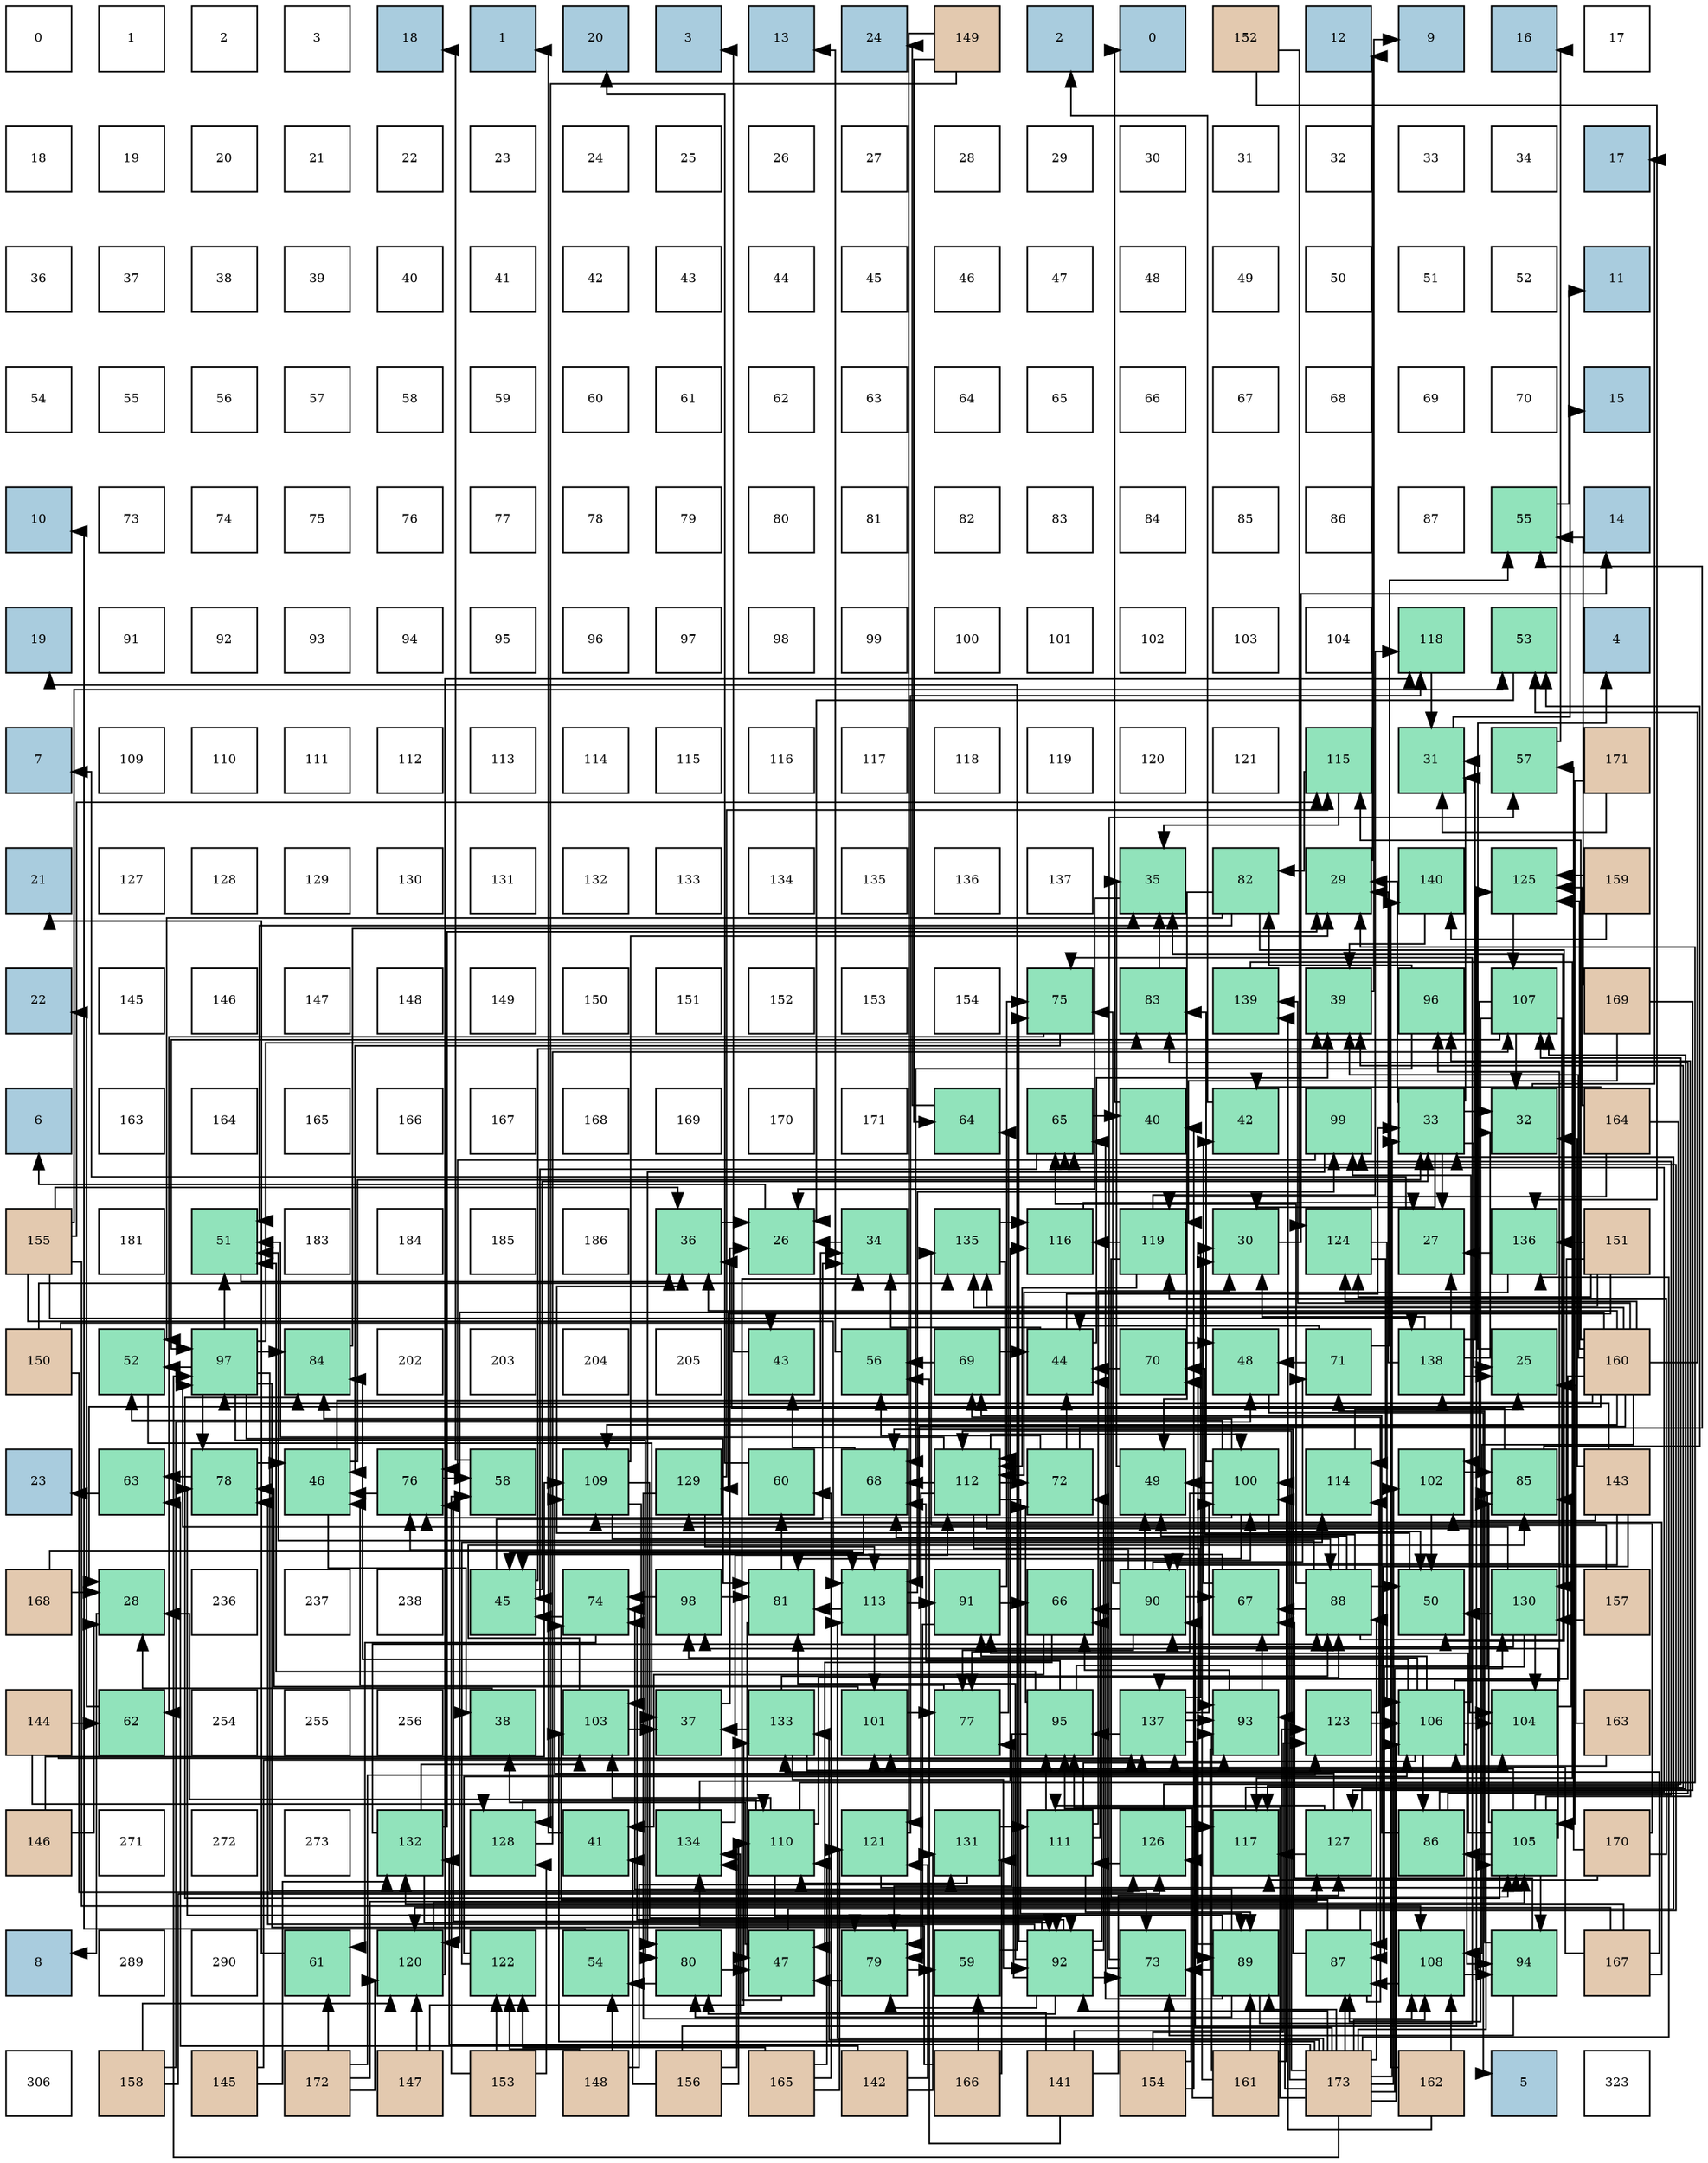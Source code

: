 digraph layout{
 rankdir=TB;
 splines=ortho;
 node [style=filled shape=square fixedsize=true width=0.6];
0[label="0", fontsize=8, fillcolor="#ffffff"];
1[label="1", fontsize=8, fillcolor="#ffffff"];
2[label="2", fontsize=8, fillcolor="#ffffff"];
3[label="3", fontsize=8, fillcolor="#ffffff"];
4[label="18", fontsize=8, fillcolor="#a9ccde"];
5[label="1", fontsize=8, fillcolor="#a9ccde"];
6[label="20", fontsize=8, fillcolor="#a9ccde"];
7[label="3", fontsize=8, fillcolor="#a9ccde"];
8[label="13", fontsize=8, fillcolor="#a9ccde"];
9[label="24", fontsize=8, fillcolor="#a9ccde"];
10[label="149", fontsize=8, fillcolor="#e3c9af"];
11[label="2", fontsize=8, fillcolor="#a9ccde"];
12[label="0", fontsize=8, fillcolor="#a9ccde"];
13[label="152", fontsize=8, fillcolor="#e3c9af"];
14[label="12", fontsize=8, fillcolor="#a9ccde"];
15[label="9", fontsize=8, fillcolor="#a9ccde"];
16[label="16", fontsize=8, fillcolor="#a9ccde"];
17[label="17", fontsize=8, fillcolor="#ffffff"];
18[label="18", fontsize=8, fillcolor="#ffffff"];
19[label="19", fontsize=8, fillcolor="#ffffff"];
20[label="20", fontsize=8, fillcolor="#ffffff"];
21[label="21", fontsize=8, fillcolor="#ffffff"];
22[label="22", fontsize=8, fillcolor="#ffffff"];
23[label="23", fontsize=8, fillcolor="#ffffff"];
24[label="24", fontsize=8, fillcolor="#ffffff"];
25[label="25", fontsize=8, fillcolor="#ffffff"];
26[label="26", fontsize=8, fillcolor="#ffffff"];
27[label="27", fontsize=8, fillcolor="#ffffff"];
28[label="28", fontsize=8, fillcolor="#ffffff"];
29[label="29", fontsize=8, fillcolor="#ffffff"];
30[label="30", fontsize=8, fillcolor="#ffffff"];
31[label="31", fontsize=8, fillcolor="#ffffff"];
32[label="32", fontsize=8, fillcolor="#ffffff"];
33[label="33", fontsize=8, fillcolor="#ffffff"];
34[label="34", fontsize=8, fillcolor="#ffffff"];
35[label="17", fontsize=8, fillcolor="#a9ccde"];
36[label="36", fontsize=8, fillcolor="#ffffff"];
37[label="37", fontsize=8, fillcolor="#ffffff"];
38[label="38", fontsize=8, fillcolor="#ffffff"];
39[label="39", fontsize=8, fillcolor="#ffffff"];
40[label="40", fontsize=8, fillcolor="#ffffff"];
41[label="41", fontsize=8, fillcolor="#ffffff"];
42[label="42", fontsize=8, fillcolor="#ffffff"];
43[label="43", fontsize=8, fillcolor="#ffffff"];
44[label="44", fontsize=8, fillcolor="#ffffff"];
45[label="45", fontsize=8, fillcolor="#ffffff"];
46[label="46", fontsize=8, fillcolor="#ffffff"];
47[label="47", fontsize=8, fillcolor="#ffffff"];
48[label="48", fontsize=8, fillcolor="#ffffff"];
49[label="49", fontsize=8, fillcolor="#ffffff"];
50[label="50", fontsize=8, fillcolor="#ffffff"];
51[label="51", fontsize=8, fillcolor="#ffffff"];
52[label="52", fontsize=8, fillcolor="#ffffff"];
53[label="11", fontsize=8, fillcolor="#a9ccde"];
54[label="54", fontsize=8, fillcolor="#ffffff"];
55[label="55", fontsize=8, fillcolor="#ffffff"];
56[label="56", fontsize=8, fillcolor="#ffffff"];
57[label="57", fontsize=8, fillcolor="#ffffff"];
58[label="58", fontsize=8, fillcolor="#ffffff"];
59[label="59", fontsize=8, fillcolor="#ffffff"];
60[label="60", fontsize=8, fillcolor="#ffffff"];
61[label="61", fontsize=8, fillcolor="#ffffff"];
62[label="62", fontsize=8, fillcolor="#ffffff"];
63[label="63", fontsize=8, fillcolor="#ffffff"];
64[label="64", fontsize=8, fillcolor="#ffffff"];
65[label="65", fontsize=8, fillcolor="#ffffff"];
66[label="66", fontsize=8, fillcolor="#ffffff"];
67[label="67", fontsize=8, fillcolor="#ffffff"];
68[label="68", fontsize=8, fillcolor="#ffffff"];
69[label="69", fontsize=8, fillcolor="#ffffff"];
70[label="70", fontsize=8, fillcolor="#ffffff"];
71[label="15", fontsize=8, fillcolor="#a9ccde"];
72[label="10", fontsize=8, fillcolor="#a9ccde"];
73[label="73", fontsize=8, fillcolor="#ffffff"];
74[label="74", fontsize=8, fillcolor="#ffffff"];
75[label="75", fontsize=8, fillcolor="#ffffff"];
76[label="76", fontsize=8, fillcolor="#ffffff"];
77[label="77", fontsize=8, fillcolor="#ffffff"];
78[label="78", fontsize=8, fillcolor="#ffffff"];
79[label="79", fontsize=8, fillcolor="#ffffff"];
80[label="80", fontsize=8, fillcolor="#ffffff"];
81[label="81", fontsize=8, fillcolor="#ffffff"];
82[label="82", fontsize=8, fillcolor="#ffffff"];
83[label="83", fontsize=8, fillcolor="#ffffff"];
84[label="84", fontsize=8, fillcolor="#ffffff"];
85[label="85", fontsize=8, fillcolor="#ffffff"];
86[label="86", fontsize=8, fillcolor="#ffffff"];
87[label="87", fontsize=8, fillcolor="#ffffff"];
88[label="55", fontsize=8, fillcolor="#91e3bb"];
89[label="14", fontsize=8, fillcolor="#a9ccde"];
90[label="19", fontsize=8, fillcolor="#a9ccde"];
91[label="91", fontsize=8, fillcolor="#ffffff"];
92[label="92", fontsize=8, fillcolor="#ffffff"];
93[label="93", fontsize=8, fillcolor="#ffffff"];
94[label="94", fontsize=8, fillcolor="#ffffff"];
95[label="95", fontsize=8, fillcolor="#ffffff"];
96[label="96", fontsize=8, fillcolor="#ffffff"];
97[label="97", fontsize=8, fillcolor="#ffffff"];
98[label="98", fontsize=8, fillcolor="#ffffff"];
99[label="99", fontsize=8, fillcolor="#ffffff"];
100[label="100", fontsize=8, fillcolor="#ffffff"];
101[label="101", fontsize=8, fillcolor="#ffffff"];
102[label="102", fontsize=8, fillcolor="#ffffff"];
103[label="103", fontsize=8, fillcolor="#ffffff"];
104[label="104", fontsize=8, fillcolor="#ffffff"];
105[label="118", fontsize=8, fillcolor="#91e3bb"];
106[label="53", fontsize=8, fillcolor="#91e3bb"];
107[label="4", fontsize=8, fillcolor="#a9ccde"];
108[label="7", fontsize=8, fillcolor="#a9ccde"];
109[label="109", fontsize=8, fillcolor="#ffffff"];
110[label="110", fontsize=8, fillcolor="#ffffff"];
111[label="111", fontsize=8, fillcolor="#ffffff"];
112[label="112", fontsize=8, fillcolor="#ffffff"];
113[label="113", fontsize=8, fillcolor="#ffffff"];
114[label="114", fontsize=8, fillcolor="#ffffff"];
115[label="115", fontsize=8, fillcolor="#ffffff"];
116[label="116", fontsize=8, fillcolor="#ffffff"];
117[label="117", fontsize=8, fillcolor="#ffffff"];
118[label="118", fontsize=8, fillcolor="#ffffff"];
119[label="119", fontsize=8, fillcolor="#ffffff"];
120[label="120", fontsize=8, fillcolor="#ffffff"];
121[label="121", fontsize=8, fillcolor="#ffffff"];
122[label="115", fontsize=8, fillcolor="#91e3bb"];
123[label="31", fontsize=8, fillcolor="#91e3bb"];
124[label="57", fontsize=8, fillcolor="#91e3bb"];
125[label="171", fontsize=8, fillcolor="#e3c9af"];
126[label="21", fontsize=8, fillcolor="#a9ccde"];
127[label="127", fontsize=8, fillcolor="#ffffff"];
128[label="128", fontsize=8, fillcolor="#ffffff"];
129[label="129", fontsize=8, fillcolor="#ffffff"];
130[label="130", fontsize=8, fillcolor="#ffffff"];
131[label="131", fontsize=8, fillcolor="#ffffff"];
132[label="132", fontsize=8, fillcolor="#ffffff"];
133[label="133", fontsize=8, fillcolor="#ffffff"];
134[label="134", fontsize=8, fillcolor="#ffffff"];
135[label="135", fontsize=8, fillcolor="#ffffff"];
136[label="136", fontsize=8, fillcolor="#ffffff"];
137[label="137", fontsize=8, fillcolor="#ffffff"];
138[label="35", fontsize=8, fillcolor="#91e3bb"];
139[label="82", fontsize=8, fillcolor="#91e3bb"];
140[label="29", fontsize=8, fillcolor="#91e3bb"];
141[label="140", fontsize=8, fillcolor="#91e3bb"];
142[label="125", fontsize=8, fillcolor="#91e3bb"];
143[label="159", fontsize=8, fillcolor="#e3c9af"];
144[label="22", fontsize=8, fillcolor="#a9ccde"];
145[label="145", fontsize=8, fillcolor="#ffffff"];
146[label="146", fontsize=8, fillcolor="#ffffff"];
147[label="147", fontsize=8, fillcolor="#ffffff"];
148[label="148", fontsize=8, fillcolor="#ffffff"];
149[label="149", fontsize=8, fillcolor="#ffffff"];
150[label="150", fontsize=8, fillcolor="#ffffff"];
151[label="151", fontsize=8, fillcolor="#ffffff"];
152[label="152", fontsize=8, fillcolor="#ffffff"];
153[label="153", fontsize=8, fillcolor="#ffffff"];
154[label="154", fontsize=8, fillcolor="#ffffff"];
155[label="75", fontsize=8, fillcolor="#91e3bb"];
156[label="83", fontsize=8, fillcolor="#91e3bb"];
157[label="139", fontsize=8, fillcolor="#91e3bb"];
158[label="39", fontsize=8, fillcolor="#91e3bb"];
159[label="96", fontsize=8, fillcolor="#91e3bb"];
160[label="107", fontsize=8, fillcolor="#91e3bb"];
161[label="169", fontsize=8, fillcolor="#e3c9af"];
162[label="6", fontsize=8, fillcolor="#a9ccde"];
163[label="163", fontsize=8, fillcolor="#ffffff"];
164[label="164", fontsize=8, fillcolor="#ffffff"];
165[label="165", fontsize=8, fillcolor="#ffffff"];
166[label="166", fontsize=8, fillcolor="#ffffff"];
167[label="167", fontsize=8, fillcolor="#ffffff"];
168[label="168", fontsize=8, fillcolor="#ffffff"];
169[label="169", fontsize=8, fillcolor="#ffffff"];
170[label="170", fontsize=8, fillcolor="#ffffff"];
171[label="171", fontsize=8, fillcolor="#ffffff"];
172[label="64", fontsize=8, fillcolor="#91e3bb"];
173[label="65", fontsize=8, fillcolor="#91e3bb"];
174[label="40", fontsize=8, fillcolor="#91e3bb"];
175[label="42", fontsize=8, fillcolor="#91e3bb"];
176[label="99", fontsize=8, fillcolor="#91e3bb"];
177[label="33", fontsize=8, fillcolor="#91e3bb"];
178[label="32", fontsize=8, fillcolor="#91e3bb"];
179[label="164", fontsize=8, fillcolor="#e3c9af"];
180[label="155", fontsize=8, fillcolor="#e3c9af"];
181[label="181", fontsize=8, fillcolor="#ffffff"];
182[label="51", fontsize=8, fillcolor="#91e3bb"];
183[label="183", fontsize=8, fillcolor="#ffffff"];
184[label="184", fontsize=8, fillcolor="#ffffff"];
185[label="185", fontsize=8, fillcolor="#ffffff"];
186[label="186", fontsize=8, fillcolor="#ffffff"];
187[label="36", fontsize=8, fillcolor="#91e3bb"];
188[label="26", fontsize=8, fillcolor="#91e3bb"];
189[label="34", fontsize=8, fillcolor="#91e3bb"];
190[label="135", fontsize=8, fillcolor="#91e3bb"];
191[label="116", fontsize=8, fillcolor="#91e3bb"];
192[label="119", fontsize=8, fillcolor="#91e3bb"];
193[label="30", fontsize=8, fillcolor="#91e3bb"];
194[label="124", fontsize=8, fillcolor="#91e3bb"];
195[label="27", fontsize=8, fillcolor="#91e3bb"];
196[label="136", fontsize=8, fillcolor="#91e3bb"];
197[label="151", fontsize=8, fillcolor="#e3c9af"];
198[label="150", fontsize=8, fillcolor="#e3c9af"];
199[label="52", fontsize=8, fillcolor="#91e3bb"];
200[label="97", fontsize=8, fillcolor="#91e3bb"];
201[label="84", fontsize=8, fillcolor="#91e3bb"];
202[label="202", fontsize=8, fillcolor="#ffffff"];
203[label="203", fontsize=8, fillcolor="#ffffff"];
204[label="204", fontsize=8, fillcolor="#ffffff"];
205[label="205", fontsize=8, fillcolor="#ffffff"];
206[label="43", fontsize=8, fillcolor="#91e3bb"];
207[label="56", fontsize=8, fillcolor="#91e3bb"];
208[label="69", fontsize=8, fillcolor="#91e3bb"];
209[label="44", fontsize=8, fillcolor="#91e3bb"];
210[label="70", fontsize=8, fillcolor="#91e3bb"];
211[label="48", fontsize=8, fillcolor="#91e3bb"];
212[label="71", fontsize=8, fillcolor="#91e3bb"];
213[label="138", fontsize=8, fillcolor="#91e3bb"];
214[label="25", fontsize=8, fillcolor="#91e3bb"];
215[label="160", fontsize=8, fillcolor="#e3c9af"];
216[label="23", fontsize=8, fillcolor="#a9ccde"];
217[label="63", fontsize=8, fillcolor="#91e3bb"];
218[label="78", fontsize=8, fillcolor="#91e3bb"];
219[label="46", fontsize=8, fillcolor="#91e3bb"];
220[label="76", fontsize=8, fillcolor="#91e3bb"];
221[label="58", fontsize=8, fillcolor="#91e3bb"];
222[label="109", fontsize=8, fillcolor="#91e3bb"];
223[label="129", fontsize=8, fillcolor="#91e3bb"];
224[label="60", fontsize=8, fillcolor="#91e3bb"];
225[label="68", fontsize=8, fillcolor="#91e3bb"];
226[label="112", fontsize=8, fillcolor="#91e3bb"];
227[label="72", fontsize=8, fillcolor="#91e3bb"];
228[label="49", fontsize=8, fillcolor="#91e3bb"];
229[label="100", fontsize=8, fillcolor="#91e3bb"];
230[label="114", fontsize=8, fillcolor="#91e3bb"];
231[label="102", fontsize=8, fillcolor="#91e3bb"];
232[label="85", fontsize=8, fillcolor="#91e3bb"];
233[label="143", fontsize=8, fillcolor="#e3c9af"];
234[label="168", fontsize=8, fillcolor="#e3c9af"];
235[label="28", fontsize=8, fillcolor="#91e3bb"];
236[label="236", fontsize=8, fillcolor="#ffffff"];
237[label="237", fontsize=8, fillcolor="#ffffff"];
238[label="238", fontsize=8, fillcolor="#ffffff"];
239[label="45", fontsize=8, fillcolor="#91e3bb"];
240[label="74", fontsize=8, fillcolor="#91e3bb"];
241[label="98", fontsize=8, fillcolor="#91e3bb"];
242[label="81", fontsize=8, fillcolor="#91e3bb"];
243[label="113", fontsize=8, fillcolor="#91e3bb"];
244[label="91", fontsize=8, fillcolor="#91e3bb"];
245[label="66", fontsize=8, fillcolor="#91e3bb"];
246[label="90", fontsize=8, fillcolor="#91e3bb"];
247[label="67", fontsize=8, fillcolor="#91e3bb"];
248[label="88", fontsize=8, fillcolor="#91e3bb"];
249[label="50", fontsize=8, fillcolor="#91e3bb"];
250[label="130", fontsize=8, fillcolor="#91e3bb"];
251[label="157", fontsize=8, fillcolor="#e3c9af"];
252[label="144", fontsize=8, fillcolor="#e3c9af"];
253[label="62", fontsize=8, fillcolor="#91e3bb"];
254[label="254", fontsize=8, fillcolor="#ffffff"];
255[label="255", fontsize=8, fillcolor="#ffffff"];
256[label="256", fontsize=8, fillcolor="#ffffff"];
257[label="38", fontsize=8, fillcolor="#91e3bb"];
258[label="103", fontsize=8, fillcolor="#91e3bb"];
259[label="37", fontsize=8, fillcolor="#91e3bb"];
260[label="133", fontsize=8, fillcolor="#91e3bb"];
261[label="101", fontsize=8, fillcolor="#91e3bb"];
262[label="77", fontsize=8, fillcolor="#91e3bb"];
263[label="95", fontsize=8, fillcolor="#91e3bb"];
264[label="137", fontsize=8, fillcolor="#91e3bb"];
265[label="93", fontsize=8, fillcolor="#91e3bb"];
266[label="123", fontsize=8, fillcolor="#91e3bb"];
267[label="106", fontsize=8, fillcolor="#91e3bb"];
268[label="104", fontsize=8, fillcolor="#91e3bb"];
269[label="163", fontsize=8, fillcolor="#e3c9af"];
270[label="146", fontsize=8, fillcolor="#e3c9af"];
271[label="271", fontsize=8, fillcolor="#ffffff"];
272[label="272", fontsize=8, fillcolor="#ffffff"];
273[label="273", fontsize=8, fillcolor="#ffffff"];
274[label="132", fontsize=8, fillcolor="#91e3bb"];
275[label="128", fontsize=8, fillcolor="#91e3bb"];
276[label="41", fontsize=8, fillcolor="#91e3bb"];
277[label="134", fontsize=8, fillcolor="#91e3bb"];
278[label="110", fontsize=8, fillcolor="#91e3bb"];
279[label="121", fontsize=8, fillcolor="#91e3bb"];
280[label="131", fontsize=8, fillcolor="#91e3bb"];
281[label="111", fontsize=8, fillcolor="#91e3bb"];
282[label="126", fontsize=8, fillcolor="#91e3bb"];
283[label="117", fontsize=8, fillcolor="#91e3bb"];
284[label="127", fontsize=8, fillcolor="#91e3bb"];
285[label="86", fontsize=8, fillcolor="#91e3bb"];
286[label="105", fontsize=8, fillcolor="#91e3bb"];
287[label="170", fontsize=8, fillcolor="#e3c9af"];
288[label="8", fontsize=8, fillcolor="#a9ccde"];
289[label="289", fontsize=8, fillcolor="#ffffff"];
290[label="290", fontsize=8, fillcolor="#ffffff"];
291[label="61", fontsize=8, fillcolor="#91e3bb"];
292[label="120", fontsize=8, fillcolor="#91e3bb"];
293[label="122", fontsize=8, fillcolor="#91e3bb"];
294[label="54", fontsize=8, fillcolor="#91e3bb"];
295[label="80", fontsize=8, fillcolor="#91e3bb"];
296[label="47", fontsize=8, fillcolor="#91e3bb"];
297[label="79", fontsize=8, fillcolor="#91e3bb"];
298[label="59", fontsize=8, fillcolor="#91e3bb"];
299[label="92", fontsize=8, fillcolor="#91e3bb"];
300[label="73", fontsize=8, fillcolor="#91e3bb"];
301[label="89", fontsize=8, fillcolor="#91e3bb"];
302[label="87", fontsize=8, fillcolor="#91e3bb"];
303[label="108", fontsize=8, fillcolor="#91e3bb"];
304[label="94", fontsize=8, fillcolor="#91e3bb"];
305[label="167", fontsize=8, fillcolor="#e3c9af"];
306[label="306", fontsize=8, fillcolor="#ffffff"];
307[label="158", fontsize=8, fillcolor="#e3c9af"];
308[label="145", fontsize=8, fillcolor="#e3c9af"];
309[label="172", fontsize=8, fillcolor="#e3c9af"];
310[label="147", fontsize=8, fillcolor="#e3c9af"];
311[label="153", fontsize=8, fillcolor="#e3c9af"];
312[label="148", fontsize=8, fillcolor="#e3c9af"];
313[label="156", fontsize=8, fillcolor="#e3c9af"];
314[label="165", fontsize=8, fillcolor="#e3c9af"];
315[label="142", fontsize=8, fillcolor="#e3c9af"];
316[label="166", fontsize=8, fillcolor="#e3c9af"];
317[label="141", fontsize=8, fillcolor="#e3c9af"];
318[label="154", fontsize=8, fillcolor="#e3c9af"];
319[label="161", fontsize=8, fillcolor="#e3c9af"];
320[label="173", fontsize=8, fillcolor="#e3c9af"];
321[label="162", fontsize=8, fillcolor="#e3c9af"];
322[label="5", fontsize=8, fillcolor="#a9ccde"];
323[label="323", fontsize=8, fillcolor="#ffffff"];
edge [constraint=false, style=vis];214 -> 107;
188 -> 162;
195 -> 108;
235 -> 288;
140 -> 14;
193 -> 89;
123 -> 71;
178 -> 35;
177 -> 214;
177 -> 195;
177 -> 140;
177 -> 193;
177 -> 123;
177 -> 178;
189 -> 188;
138 -> 188;
187 -> 188;
259 -> 188;
257 -> 235;
158 -> 15;
174 -> 12;
276 -> 5;
175 -> 11;
206 -> 7;
209 -> 177;
209 -> 189;
209 -> 158;
239 -> 177;
239 -> 189;
239 -> 158;
219 -> 177;
219 -> 189;
219 -> 257;
296 -> 177;
296 -> 189;
296 -> 257;
211 -> 322;
228 -> 138;
249 -> 187;
182 -> 187;
199 -> 259;
106 -> 188;
294 -> 72;
88 -> 53;
207 -> 8;
124 -> 16;
221 -> 4;
298 -> 90;
224 -> 6;
291 -> 126;
253 -> 144;
217 -> 216;
172 -> 9;
173 -> 174;
173 -> 239;
245 -> 276;
245 -> 296;
247 -> 175;
247 -> 239;
225 -> 206;
225 -> 239;
208 -> 209;
208 -> 207;
210 -> 209;
210 -> 211;
212 -> 209;
212 -> 211;
212 -> 88;
227 -> 209;
227 -> 88;
227 -> 207;
300 -> 209;
300 -> 124;
240 -> 239;
240 -> 291;
155 -> 219;
155 -> 253;
220 -> 219;
220 -> 221;
262 -> 219;
262 -> 172;
218 -> 219;
218 -> 217;
297 -> 296;
297 -> 298;
295 -> 296;
295 -> 294;
242 -> 296;
242 -> 224;
139 -> 228;
139 -> 249;
139 -> 182;
139 -> 199;
156 -> 138;
201 -> 138;
232 -> 187;
232 -> 106;
285 -> 173;
285 -> 208;
285 -> 156;
302 -> 173;
302 -> 225;
302 -> 208;
302 -> 240;
248 -> 138;
248 -> 228;
248 -> 249;
248 -> 182;
248 -> 173;
248 -> 247;
248 -> 225;
248 -> 210;
301 -> 173;
301 -> 210;
301 -> 240;
301 -> 155;
301 -> 218;
301 -> 295;
246 -> 228;
246 -> 245;
246 -> 247;
246 -> 212;
246 -> 155;
246 -> 220;
246 -> 262;
244 -> 245;
244 -> 155;
244 -> 297;
299 -> 245;
299 -> 227;
299 -> 300;
299 -> 240;
299 -> 155;
299 -> 220;
299 -> 262;
299 -> 218;
299 -> 297;
299 -> 295;
299 -> 242;
265 -> 245;
265 -> 247;
265 -> 300;
304 -> 247;
304 -> 212;
304 -> 300;
263 -> 182;
263 -> 225;
263 -> 227;
263 -> 297;
263 -> 232;
159 -> 225;
159 -> 139;
200 -> 182;
200 -> 199;
200 -> 300;
200 -> 218;
200 -> 297;
200 -> 295;
200 -> 242;
200 -> 156;
200 -> 201;
241 -> 240;
241 -> 242;
176 -> 220;
176 -> 295;
229 -> 228;
229 -> 249;
229 -> 199;
229 -> 220;
229 -> 262;
229 -> 242;
229 -> 156;
229 -> 201;
261 -> 262;
261 -> 218;
231 -> 249;
231 -> 232;
258 -> 259;
258 -> 232;
268 -> 232;
286 -> 201;
286 -> 232;
286 -> 285;
286 -> 244;
286 -> 304;
286 -> 159;
286 -> 241;
286 -> 176;
286 -> 261;
267 -> 201;
267 -> 285;
267 -> 244;
267 -> 304;
267 -> 159;
267 -> 241;
267 -> 176;
267 -> 261;
267 -> 268;
160 -> 178;
160 -> 302;
160 -> 246;
160 -> 200;
160 -> 231;
303 -> 302;
303 -> 304;
222 -> 140;
222 -> 248;
222 -> 299;
222 -> 258;
278 -> 235;
278 -> 140;
278 -> 248;
278 -> 299;
278 -> 258;
281 -> 193;
281 -> 301;
281 -> 265;
281 -> 263;
281 -> 229;
226 -> 182;
226 -> 225;
226 -> 227;
226 -> 297;
226 -> 301;
226 -> 265;
226 -> 229;
226 -> 268;
243 -> 242;
243 -> 244;
243 -> 176;
243 -> 261;
230 -> 214;
122 -> 138;
122 -> 139;
191 -> 195;
283 -> 158;
105 -> 123;
192 -> 286;
192 -> 226;
192 -> 191;
192 -> 105;
292 -> 286;
292 -> 105;
279 -> 286;
279 -> 105;
293 -> 267;
293 -> 230;
266 -> 267;
266 -> 230;
194 -> 267;
194 -> 230;
142 -> 160;
282 -> 160;
282 -> 281;
282 -> 283;
284 -> 160;
284 -> 222;
284 -> 281;
284 -> 283;
275 -> 160;
275 -> 278;
223 -> 303;
223 -> 243;
223 -> 122;
250 -> 249;
250 -> 302;
250 -> 246;
250 -> 200;
250 -> 268;
280 -> 278;
280 -> 281;
274 -> 140;
274 -> 248;
274 -> 299;
274 -> 258;
260 -> 259;
260 -> 248;
260 -> 299;
260 -> 268;
277 -> 226;
277 -> 191;
190 -> 226;
190 -> 191;
196 -> 195;
196 -> 226;
264 -> 193;
264 -> 301;
264 -> 265;
264 -> 263;
264 -> 229;
213 -> 214;
213 -> 195;
213 -> 140;
213 -> 193;
213 -> 123;
213 -> 178;
157 -> 283;
141 -> 158;
317 -> 207;
317 -> 266;
317 -> 284;
317 -> 277;
315 -> 217;
315 -> 279;
315 -> 280;
233 -> 178;
233 -> 302;
233 -> 246;
233 -> 200;
233 -> 231;
252 -> 253;
252 -> 275;
252 -> 264;
308 -> 274;
308 -> 264;
270 -> 235;
270 -> 222;
310 -> 292;
310 -> 260;
312 -> 294;
312 -> 293;
312 -> 280;
10 -> 172;
10 -> 279;
10 -> 275;
198 -> 206;
198 -> 282;
198 -> 190;
197 -> 194;
197 -> 223;
197 -> 250;
197 -> 190;
197 -> 196;
13 -> 194;
13 -> 196;
311 -> 221;
311 -> 293;
311 -> 275;
318 -> 174;
318 -> 266;
318 -> 282;
180 -> 187;
180 -> 106;
180 -> 303;
180 -> 243;
180 -> 122;
180 -> 213;
313 -> 276;
313 -> 278;
313 -> 142;
313 -> 277;
251 -> 250;
251 -> 190;
307 -> 211;
307 -> 292;
307 -> 282;
143 -> 142;
143 -> 141;
215 -> 235;
215 -> 187;
215 -> 158;
215 -> 106;
215 -> 303;
215 -> 222;
215 -> 243;
215 -> 122;
215 -> 292;
215 -> 194;
215 -> 142;
215 -> 190;
215 -> 264;
215 -> 213;
215 -> 157;
319 -> 193;
319 -> 301;
319 -> 265;
319 -> 263;
319 -> 229;
321 -> 303;
321 -> 157;
321 -> 141;
269 -> 214;
269 -> 267;
179 -> 175;
179 -> 283;
179 -> 192;
179 -> 142;
314 -> 224;
314 -> 278;
314 -> 279;
314 -> 293;
316 -> 298;
316 -> 280;
316 -> 277;
305 -> 292;
305 -> 223;
305 -> 274;
305 -> 260;
305 -> 264;
234 -> 235;
234 -> 243;
161 -> 88;
161 -> 192;
161 -> 284;
287 -> 124;
287 -> 222;
287 -> 283;
287 -> 192;
125 -> 123;
125 -> 286;
309 -> 291;
309 -> 292;
309 -> 266;
309 -> 284;
320 -> 177;
320 -> 302;
320 -> 248;
320 -> 301;
320 -> 246;
320 -> 299;
320 -> 265;
320 -> 263;
320 -> 200;
320 -> 229;
320 -> 231;
320 -> 258;
320 -> 286;
320 -> 267;
320 -> 303;
320 -> 226;
320 -> 243;
320 -> 250;
320 -> 274;
320 -> 260;
320 -> 196;
edge [constraint=true, style=invis];
0 -> 18 -> 36 -> 54 -> 72 -> 90 -> 108 -> 126 -> 144 -> 162 -> 180 -> 198 -> 216 -> 234 -> 252 -> 270 -> 288 -> 306;
1 -> 19 -> 37 -> 55 -> 73 -> 91 -> 109 -> 127 -> 145 -> 163 -> 181 -> 199 -> 217 -> 235 -> 253 -> 271 -> 289 -> 307;
2 -> 20 -> 38 -> 56 -> 74 -> 92 -> 110 -> 128 -> 146 -> 164 -> 182 -> 200 -> 218 -> 236 -> 254 -> 272 -> 290 -> 308;
3 -> 21 -> 39 -> 57 -> 75 -> 93 -> 111 -> 129 -> 147 -> 165 -> 183 -> 201 -> 219 -> 237 -> 255 -> 273 -> 291 -> 309;
4 -> 22 -> 40 -> 58 -> 76 -> 94 -> 112 -> 130 -> 148 -> 166 -> 184 -> 202 -> 220 -> 238 -> 256 -> 274 -> 292 -> 310;
5 -> 23 -> 41 -> 59 -> 77 -> 95 -> 113 -> 131 -> 149 -> 167 -> 185 -> 203 -> 221 -> 239 -> 257 -> 275 -> 293 -> 311;
6 -> 24 -> 42 -> 60 -> 78 -> 96 -> 114 -> 132 -> 150 -> 168 -> 186 -> 204 -> 222 -> 240 -> 258 -> 276 -> 294 -> 312;
7 -> 25 -> 43 -> 61 -> 79 -> 97 -> 115 -> 133 -> 151 -> 169 -> 187 -> 205 -> 223 -> 241 -> 259 -> 277 -> 295 -> 313;
8 -> 26 -> 44 -> 62 -> 80 -> 98 -> 116 -> 134 -> 152 -> 170 -> 188 -> 206 -> 224 -> 242 -> 260 -> 278 -> 296 -> 314;
9 -> 27 -> 45 -> 63 -> 81 -> 99 -> 117 -> 135 -> 153 -> 171 -> 189 -> 207 -> 225 -> 243 -> 261 -> 279 -> 297 -> 315;
10 -> 28 -> 46 -> 64 -> 82 -> 100 -> 118 -> 136 -> 154 -> 172 -> 190 -> 208 -> 226 -> 244 -> 262 -> 280 -> 298 -> 316;
11 -> 29 -> 47 -> 65 -> 83 -> 101 -> 119 -> 137 -> 155 -> 173 -> 191 -> 209 -> 227 -> 245 -> 263 -> 281 -> 299 -> 317;
12 -> 30 -> 48 -> 66 -> 84 -> 102 -> 120 -> 138 -> 156 -> 174 -> 192 -> 210 -> 228 -> 246 -> 264 -> 282 -> 300 -> 318;
13 -> 31 -> 49 -> 67 -> 85 -> 103 -> 121 -> 139 -> 157 -> 175 -> 193 -> 211 -> 229 -> 247 -> 265 -> 283 -> 301 -> 319;
14 -> 32 -> 50 -> 68 -> 86 -> 104 -> 122 -> 140 -> 158 -> 176 -> 194 -> 212 -> 230 -> 248 -> 266 -> 284 -> 302 -> 320;
15 -> 33 -> 51 -> 69 -> 87 -> 105 -> 123 -> 141 -> 159 -> 177 -> 195 -> 213 -> 231 -> 249 -> 267 -> 285 -> 303 -> 321;
16 -> 34 -> 52 -> 70 -> 88 -> 106 -> 124 -> 142 -> 160 -> 178 -> 196 -> 214 -> 232 -> 250 -> 268 -> 286 -> 304 -> 322;
17 -> 35 -> 53 -> 71 -> 89 -> 107 -> 125 -> 143 -> 161 -> 179 -> 197 -> 215 -> 233 -> 251 -> 269 -> 287 -> 305 -> 323;
rank = same {0 -> 1 -> 2 -> 3 -> 4 -> 5 -> 6 -> 7 -> 8 -> 9 -> 10 -> 11 -> 12 -> 13 -> 14 -> 15 -> 16 -> 17};
rank = same {18 -> 19 -> 20 -> 21 -> 22 -> 23 -> 24 -> 25 -> 26 -> 27 -> 28 -> 29 -> 30 -> 31 -> 32 -> 33 -> 34 -> 35};
rank = same {36 -> 37 -> 38 -> 39 -> 40 -> 41 -> 42 -> 43 -> 44 -> 45 -> 46 -> 47 -> 48 -> 49 -> 50 -> 51 -> 52 -> 53};
rank = same {54 -> 55 -> 56 -> 57 -> 58 -> 59 -> 60 -> 61 -> 62 -> 63 -> 64 -> 65 -> 66 -> 67 -> 68 -> 69 -> 70 -> 71};
rank = same {72 -> 73 -> 74 -> 75 -> 76 -> 77 -> 78 -> 79 -> 80 -> 81 -> 82 -> 83 -> 84 -> 85 -> 86 -> 87 -> 88 -> 89};
rank = same {90 -> 91 -> 92 -> 93 -> 94 -> 95 -> 96 -> 97 -> 98 -> 99 -> 100 -> 101 -> 102 -> 103 -> 104 -> 105 -> 106 -> 107};
rank = same {108 -> 109 -> 110 -> 111 -> 112 -> 113 -> 114 -> 115 -> 116 -> 117 -> 118 -> 119 -> 120 -> 121 -> 122 -> 123 -> 124 -> 125};
rank = same {126 -> 127 -> 128 -> 129 -> 130 -> 131 -> 132 -> 133 -> 134 -> 135 -> 136 -> 137 -> 138 -> 139 -> 140 -> 141 -> 142 -> 143};
rank = same {144 -> 145 -> 146 -> 147 -> 148 -> 149 -> 150 -> 151 -> 152 -> 153 -> 154 -> 155 -> 156 -> 157 -> 158 -> 159 -> 160 -> 161};
rank = same {162 -> 163 -> 164 -> 165 -> 166 -> 167 -> 168 -> 169 -> 170 -> 171 -> 172 -> 173 -> 174 -> 175 -> 176 -> 177 -> 178 -> 179};
rank = same {180 -> 181 -> 182 -> 183 -> 184 -> 185 -> 186 -> 187 -> 188 -> 189 -> 190 -> 191 -> 192 -> 193 -> 194 -> 195 -> 196 -> 197};
rank = same {198 -> 199 -> 200 -> 201 -> 202 -> 203 -> 204 -> 205 -> 206 -> 207 -> 208 -> 209 -> 210 -> 211 -> 212 -> 213 -> 214 -> 215};
rank = same {216 -> 217 -> 218 -> 219 -> 220 -> 221 -> 222 -> 223 -> 224 -> 225 -> 226 -> 227 -> 228 -> 229 -> 230 -> 231 -> 232 -> 233};
rank = same {234 -> 235 -> 236 -> 237 -> 238 -> 239 -> 240 -> 241 -> 242 -> 243 -> 244 -> 245 -> 246 -> 247 -> 248 -> 249 -> 250 -> 251};
rank = same {252 -> 253 -> 254 -> 255 -> 256 -> 257 -> 258 -> 259 -> 260 -> 261 -> 262 -> 263 -> 264 -> 265 -> 266 -> 267 -> 268 -> 269};
rank = same {270 -> 271 -> 272 -> 273 -> 274 -> 275 -> 276 -> 277 -> 278 -> 279 -> 280 -> 281 -> 282 -> 283 -> 284 -> 285 -> 286 -> 287};
rank = same {288 -> 289 -> 290 -> 291 -> 292 -> 293 -> 294 -> 295 -> 296 -> 297 -> 298 -> 299 -> 300 -> 301 -> 302 -> 303 -> 304 -> 305};
rank = same {306 -> 307 -> 308 -> 309 -> 310 -> 311 -> 312 -> 313 -> 314 -> 315 -> 316 -> 317 -> 318 -> 319 -> 320 -> 321 -> 322 -> 323};
}